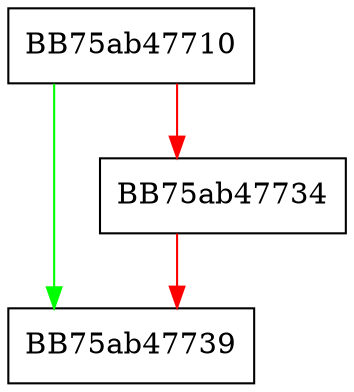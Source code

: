 digraph EnvMatch_cleanup_module {
  node [shape="box"];
  graph [splines=ortho];
  BB75ab47710 -> BB75ab47739 [color="green"];
  BB75ab47710 -> BB75ab47734 [color="red"];
  BB75ab47734 -> BB75ab47739 [color="red"];
}